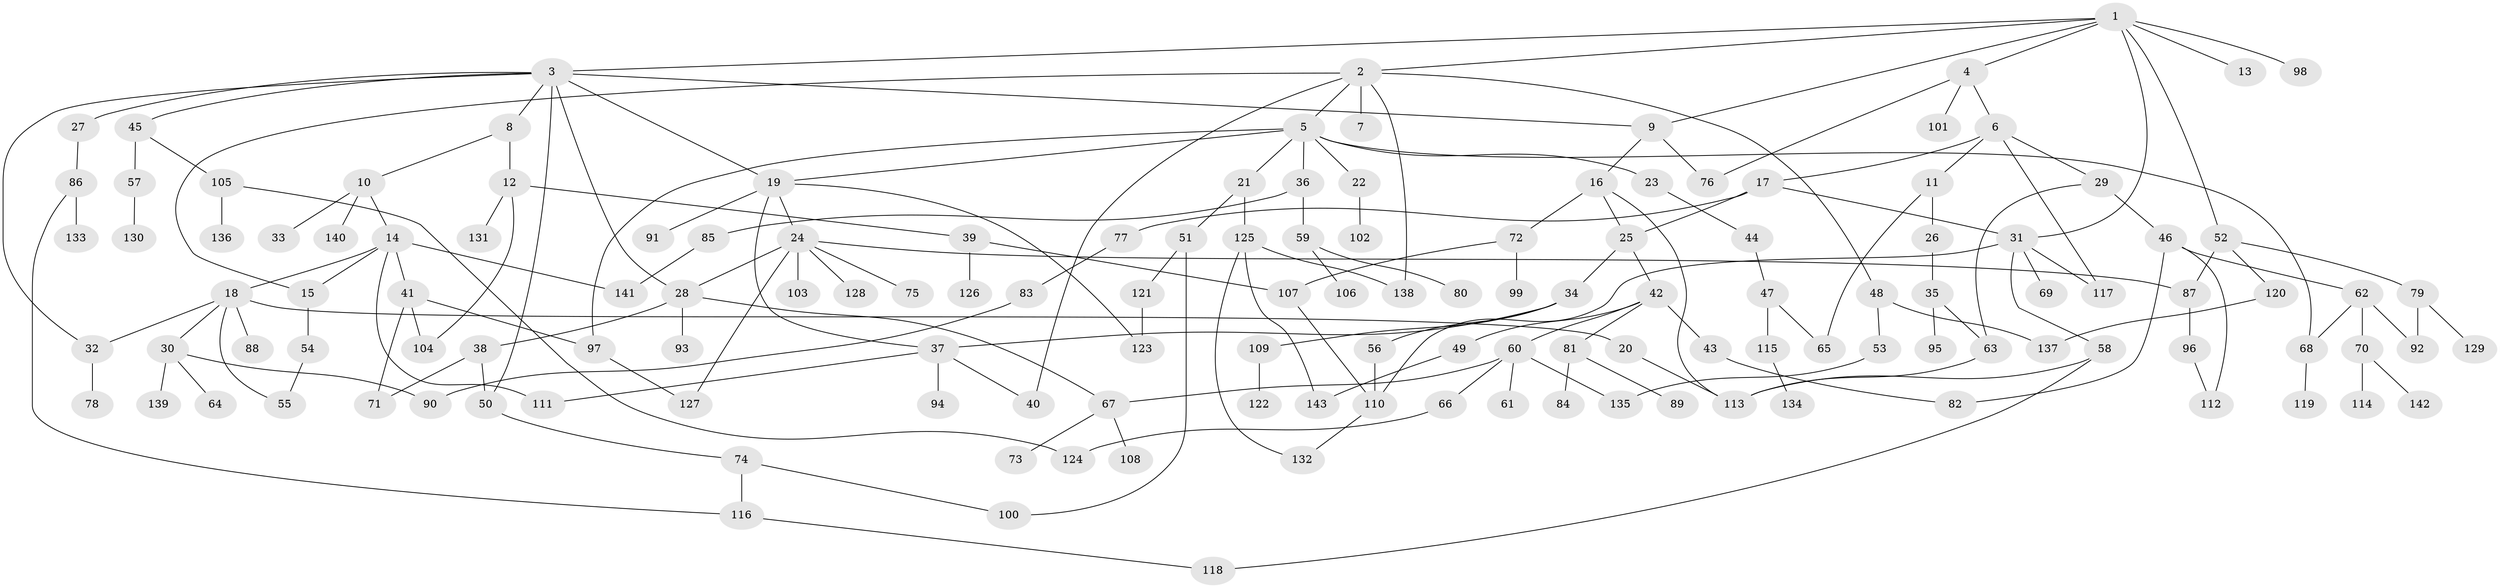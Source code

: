 // coarse degree distribution, {9: 0.023255813953488372, 3: 0.18604651162790697, 6: 0.05813953488372093, 2: 0.27906976744186046, 4: 0.1744186046511628, 5: 0.06976744186046512, 1: 0.19767441860465115, 7: 0.011627906976744186}
// Generated by graph-tools (version 1.1) at 2025/36/03/04/25 23:36:07]
// undirected, 143 vertices, 186 edges
graph export_dot {
  node [color=gray90,style=filled];
  1;
  2;
  3;
  4;
  5;
  6;
  7;
  8;
  9;
  10;
  11;
  12;
  13;
  14;
  15;
  16;
  17;
  18;
  19;
  20;
  21;
  22;
  23;
  24;
  25;
  26;
  27;
  28;
  29;
  30;
  31;
  32;
  33;
  34;
  35;
  36;
  37;
  38;
  39;
  40;
  41;
  42;
  43;
  44;
  45;
  46;
  47;
  48;
  49;
  50;
  51;
  52;
  53;
  54;
  55;
  56;
  57;
  58;
  59;
  60;
  61;
  62;
  63;
  64;
  65;
  66;
  67;
  68;
  69;
  70;
  71;
  72;
  73;
  74;
  75;
  76;
  77;
  78;
  79;
  80;
  81;
  82;
  83;
  84;
  85;
  86;
  87;
  88;
  89;
  90;
  91;
  92;
  93;
  94;
  95;
  96;
  97;
  98;
  99;
  100;
  101;
  102;
  103;
  104;
  105;
  106;
  107;
  108;
  109;
  110;
  111;
  112;
  113;
  114;
  115;
  116;
  117;
  118;
  119;
  120;
  121;
  122;
  123;
  124;
  125;
  126;
  127;
  128;
  129;
  130;
  131;
  132;
  133;
  134;
  135;
  136;
  137;
  138;
  139;
  140;
  141;
  142;
  143;
  1 -- 2;
  1 -- 3;
  1 -- 4;
  1 -- 13;
  1 -- 52;
  1 -- 98;
  1 -- 9;
  1 -- 31;
  2 -- 5;
  2 -- 7;
  2 -- 40;
  2 -- 48;
  2 -- 138;
  2 -- 15;
  3 -- 8;
  3 -- 9;
  3 -- 19;
  3 -- 27;
  3 -- 32;
  3 -- 45;
  3 -- 28;
  3 -- 50;
  4 -- 6;
  4 -- 101;
  4 -- 76;
  5 -- 21;
  5 -- 22;
  5 -- 23;
  5 -- 36;
  5 -- 97;
  5 -- 68;
  5 -- 19;
  6 -- 11;
  6 -- 17;
  6 -- 29;
  6 -- 117;
  8 -- 10;
  8 -- 12;
  9 -- 16;
  9 -- 76;
  10 -- 14;
  10 -- 33;
  10 -- 140;
  11 -- 26;
  11 -- 65;
  12 -- 39;
  12 -- 131;
  12 -- 104;
  14 -- 15;
  14 -- 18;
  14 -- 41;
  14 -- 111;
  14 -- 141;
  15 -- 54;
  16 -- 72;
  16 -- 113;
  16 -- 25;
  17 -- 25;
  17 -- 31;
  17 -- 77;
  18 -- 20;
  18 -- 30;
  18 -- 55;
  18 -- 88;
  18 -- 32;
  19 -- 24;
  19 -- 91;
  19 -- 37;
  19 -- 123;
  20 -- 113;
  21 -- 51;
  21 -- 125;
  22 -- 102;
  23 -- 44;
  24 -- 28;
  24 -- 75;
  24 -- 87;
  24 -- 103;
  24 -- 127;
  24 -- 128;
  25 -- 34;
  25 -- 42;
  26 -- 35;
  27 -- 86;
  28 -- 38;
  28 -- 93;
  28 -- 67;
  29 -- 46;
  29 -- 63;
  30 -- 64;
  30 -- 139;
  30 -- 90;
  31 -- 58;
  31 -- 69;
  31 -- 117;
  31 -- 110;
  32 -- 78;
  34 -- 37;
  34 -- 56;
  34 -- 109;
  35 -- 95;
  35 -- 63;
  36 -- 59;
  36 -- 85;
  37 -- 94;
  37 -- 111;
  37 -- 40;
  38 -- 50;
  38 -- 71;
  39 -- 107;
  39 -- 126;
  41 -- 71;
  41 -- 97;
  41 -- 104;
  42 -- 43;
  42 -- 49;
  42 -- 60;
  42 -- 81;
  43 -- 82;
  44 -- 47;
  45 -- 57;
  45 -- 105;
  46 -- 62;
  46 -- 112;
  46 -- 82;
  47 -- 65;
  47 -- 115;
  48 -- 53;
  48 -- 137;
  49 -- 143;
  50 -- 74;
  51 -- 100;
  51 -- 121;
  52 -- 79;
  52 -- 120;
  52 -- 87;
  53 -- 135;
  54 -- 55;
  56 -- 110;
  57 -- 130;
  58 -- 118;
  58 -- 113;
  59 -- 80;
  59 -- 106;
  60 -- 61;
  60 -- 66;
  60 -- 67;
  60 -- 135;
  62 -- 68;
  62 -- 70;
  62 -- 92;
  63 -- 113;
  66 -- 124;
  67 -- 73;
  67 -- 108;
  68 -- 119;
  70 -- 114;
  70 -- 142;
  72 -- 99;
  72 -- 107;
  74 -- 116;
  74 -- 100;
  77 -- 83;
  79 -- 129;
  79 -- 92;
  81 -- 84;
  81 -- 89;
  83 -- 90;
  85 -- 141;
  86 -- 116;
  86 -- 133;
  87 -- 96;
  96 -- 112;
  97 -- 127;
  105 -- 124;
  105 -- 136;
  107 -- 110;
  109 -- 122;
  110 -- 132;
  115 -- 134;
  116 -- 118;
  120 -- 137;
  121 -- 123;
  125 -- 143;
  125 -- 138;
  125 -- 132;
}
